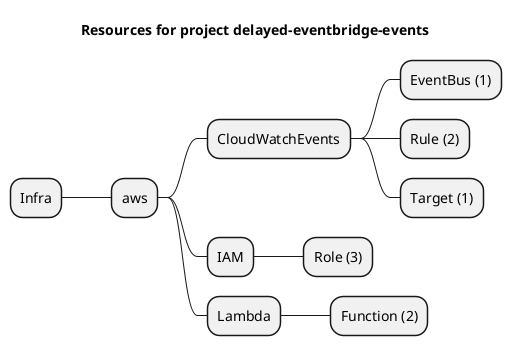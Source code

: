 @startmindmap
title Resources for project delayed-eventbridge-events
skinparam monochrome true
+ Infra
++ aws
+++ CloudWatchEvents
++++ EventBus (1)
++++ Rule (2)
++++ Target (1)
+++ IAM
++++ Role (3)
+++ Lambda
++++ Function (2)
@endmindmap